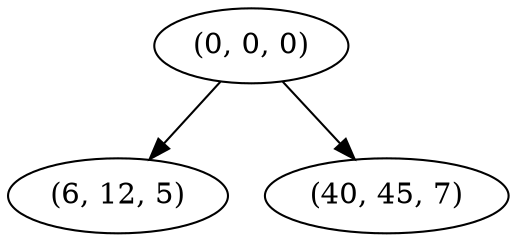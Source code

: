 digraph tree {
    "(0, 0, 0)";
    "(6, 12, 5)";
    "(40, 45, 7)";
    "(0, 0, 0)" -> "(6, 12, 5)";
    "(0, 0, 0)" -> "(40, 45, 7)";
}
